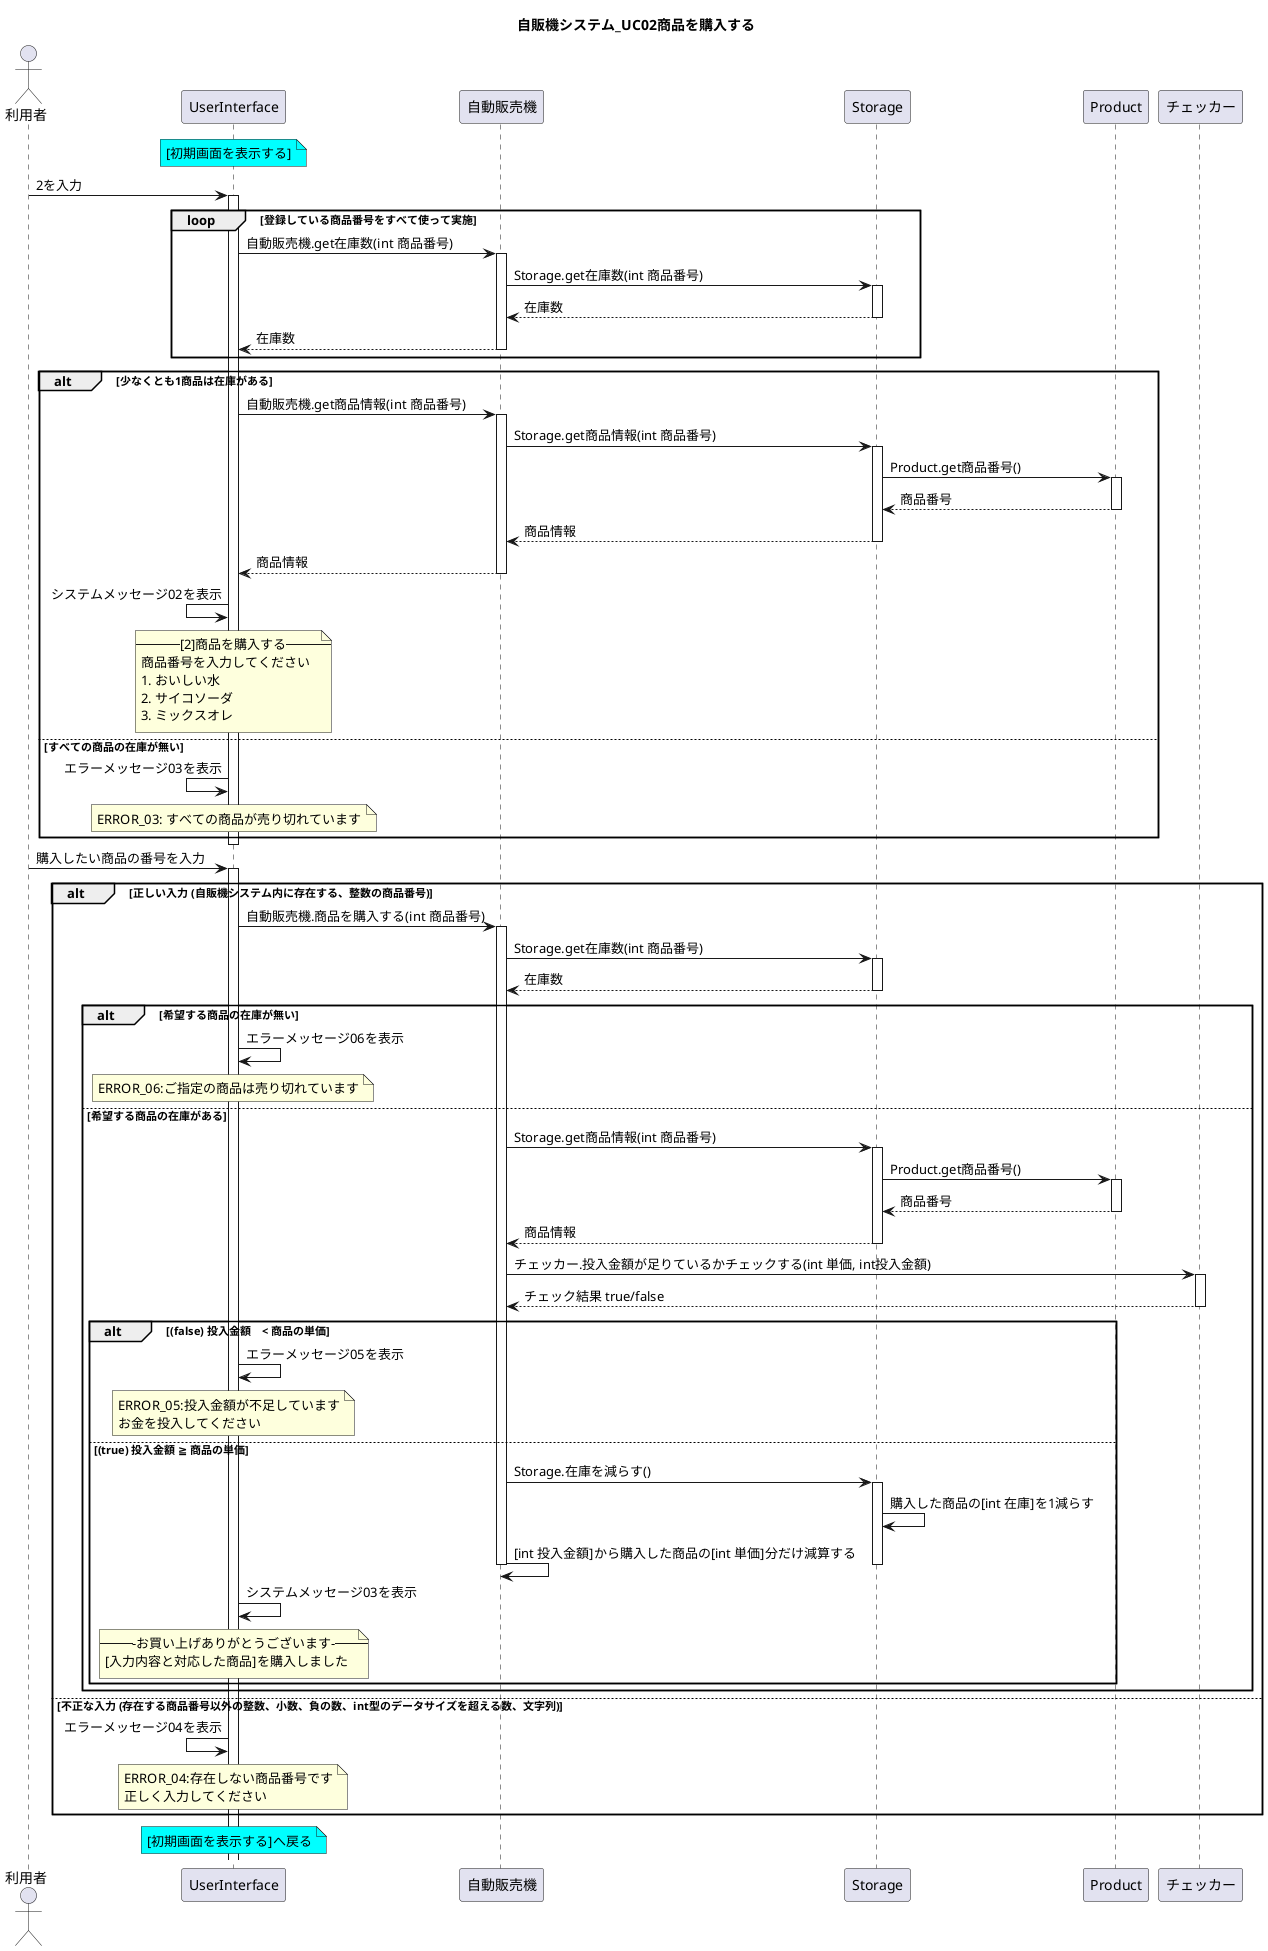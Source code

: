 @startuml
title 自販機システム_UC02商品を購入する

actor 利用者
note over UserInterface #Cyan
[初期画面を表示する]
end note

利用者 -> UserInterface : 2を入力

loop 登録している商品番号をすべて使って実施
activate UserInterface
UserInterface -> 自動販売機 : 自動販売機.get在庫数(int 商品番号)
activate 自動販売機
自動販売機 -> Storage : Storage.get在庫数(int 商品番号)
activate Storage
自動販売機 <-- Storage : 在庫数
deactivate Storage
UserInterface <-- 自動販売機 : 在庫数
deactivate 自動販売機
end loop

alt 少なくとも1商品は在庫がある
    UserInterface -> 自動販売機 : 自動販売機.get商品情報(int 商品番号)
    activate 自動販売機
    自動販売機 -> Storage : Storage.get商品情報(int 商品番号)
    activate Storage

    Storage -> Product : Product.get商品番号()
    activate Product
    Storage <-- Product : 商品番号
    deactivate Product
    自動販売機 <-- Storage : 商品情報 
    deactivate Storage
    UserInterface <-- 自動販売機 : 商品情報
    deactivate 自動販売機

    UserInterface <- UserInterface : システムメッセージ02を表示
    note over UserInterface
    --[2]商品を購入する--
    商品番号を入力してください
    1. おいしい水
    2. サイコソーダ
    3. ミックスオレ
    end note

else すべての商品の在庫が無い
    UserInterface <- UserInterface : エラーメッセージ03を表示
    note over UserInterface
    ERROR_03: すべての商品が売り切れています
    end note

end
deactivate UserInterface

利用者 -> UserInterface : 購入したい商品の番号を入力

activate UserInterface

alt 正しい入力 (自販機システム内に存在する、整数の商品番号)

    UserInterface -> 自動販売機 : 自動販売機.商品を購入する(int 商品番号)
    activate 自動販売機
    自動販売機 -> Storage : Storage.get在庫数(int 商品番号)
    activate Storage
    自動販売機 <-- Storage : 在庫数
    deactivate Storage

    alt 希望する商品の在庫が無い

        UserInterface -> UserInterface : エラーメッセージ06を表示
        note over UserInterface
        ERROR_06:ご指定の商品は売り切れています
        end note


    else 希望する商品の在庫がある

        自動販売機 -> Storage : Storage.get商品情報(int 商品番号)
        activate Storage
        Storage -> Product : Product.get商品番号()
        activate Product
        Storage <-- Product : 商品番号
        deactivate Product
        自動販売機 <-- Storage : 商品情報 
        deactivate Storage

        自動販売機 -> チェッカー : チェッカー.投入金額が足りているかチェックする(int 単価, int投入金額)
        activate チェッカー
        自動販売機 <-- チェッカー : チェック結果 true/false
        deactivate チェッカー

        alt (false) 投入金額　< 商品の単価

            UserInterface -> UserInterface : エラーメッセージ05を表示
            note over UserInterface
            ERROR_05:投入金額が不足しています
            お金を投入してください
            end note

        else (true) 投入金額 ≧ 商品の単価

            自動販売機 -> Storage : Storage.在庫を減らす()
            activate Storage
            Storage -> Storage : 購入した商品の[int 在庫]を1減らす
            自動販売機 -> 自動販売機 : [int 投入金額]から購入した商品の[int 単価]分だけ減算する
            deactivate Storage
            deactivate 自動販売機

            UserInterface -> UserInterface : システムメッセージ03を表示
            note over UserInterface
            ---お買い上げありがとうございます---
            [入力内容と対応した商品]を購入しました
            end note
            
        end


    end

else 不正な入力 (存在する商品番号以外の整数、小数、負の数、int型のデータサイズを超える数、文字列)
    UserInterface <- UserInterface : エラーメッセージ04を表示
    note over UserInterface
    ERROR_04:存在しない商品番号です
    正しく入力してください
    end note
  
end

note over UserInterface #Cyan
[初期画面を表示する]へ戻る
end note

@enduml
